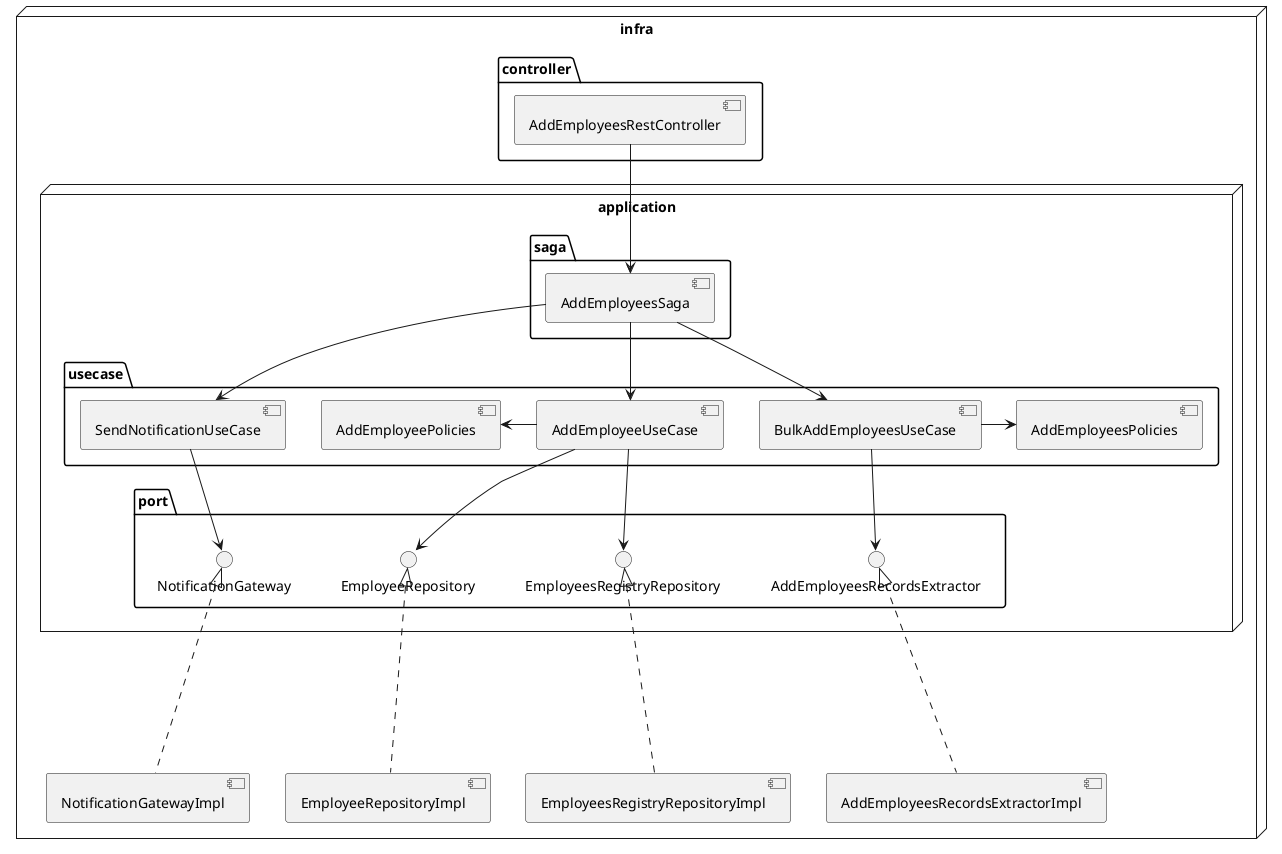 @startuml
node infra {
    package controller {
        ["AddEmployeesRestController"]
    }

    node application {
        package saga {
            ["AddEmployeesSaga"]
        }

        package usecase {
            ["BulkAddEmployeesUseCase"]
            ["AddEmployeeUseCase"]
            ["SendNotificationUseCase"]
            ["AddEmployeePolicies"]
            ["AddEmployeesPolicies"]
        }

        package port {
            interface AddEmployeesRecordsExtractor
            interface EmployeesRegistryRepository
            interface EmployeeRepository
            interface NotificationGateway
        }
    }

    component AddEmployeesRecordsExtractorImpl
    component EmployeesRegistryRepositoryImpl
    component EmployeeRepositoryImpl
    component NotificationGatewayImpl
}



["AddEmployeesRestController"] -down-> ["AddEmployeesSaga"]
["AddEmployeesSaga"] -down-> ["BulkAddEmployeesUseCase"]
["AddEmployeesSaga"] -down-> ["AddEmployeeUseCase"]
["AddEmployeesSaga"] -down-> ["SendNotificationUseCase"]

["BulkAddEmployeesUseCase"] -down-> AddEmployeesRecordsExtractor
["SendNotificationUseCase"] -down-> NotificationGateway
["AddEmployeeUseCase"] -down-> EmployeesRegistryRepository
["AddEmployeeUseCase"] -down-> EmployeeRepository
["BulkAddEmployeesUseCase"] -right-> ["AddEmployeesPolicies"]
["AddEmployeeUseCase"] -left-> ["AddEmployeePolicies"]

AddEmployeesRecordsExtractorImpl ..up..|> AddEmployeesRecordsExtractor
EmployeesRegistryRepositoryImpl ..up..|> EmployeesRegistryRepository
EmployeeRepositoryImpl ..up..|> EmployeeRepository
NotificationGatewayImpl ..up..|> NotificationGateway
@enduml